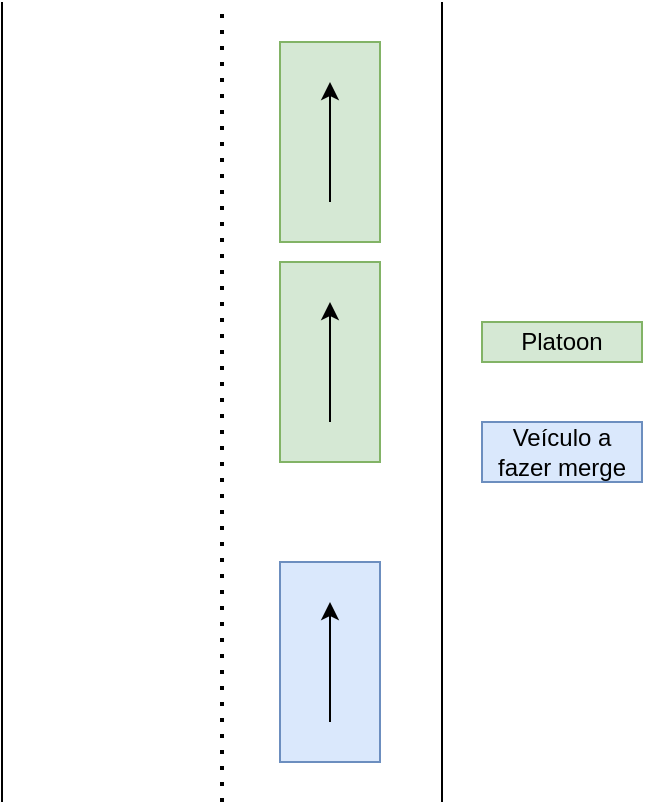 <mxfile version="14.6.3" type="github">
  <diagram id="YOB6lsWsQ82wciXekl9t" name="Page-1">
    <mxGraphModel dx="1038" dy="588" grid="1" gridSize="10" guides="1" tooltips="1" connect="1" arrows="1" fold="1" page="1" pageScale="1" pageWidth="827" pageHeight="1169" math="0" shadow="0">
      <root>
        <mxCell id="0" />
        <mxCell id="1" parent="0" />
        <mxCell id="GYRY6dLfweCsgiOmljwq-1" value="" style="rounded=0;whiteSpace=wrap;html=1;fillColor=#dae8fc;strokeColor=#6c8ebf;rotation=-180;direction=west;" vertex="1" parent="1">
          <mxGeometry x="389" y="360" width="50" height="100" as="geometry" />
        </mxCell>
        <mxCell id="GYRY6dLfweCsgiOmljwq-2" value="" style="rounded=0;whiteSpace=wrap;html=1;fillColor=#d5e8d4;strokeColor=#82b366;rotation=0;" vertex="1" parent="1">
          <mxGeometry x="389" y="210" width="50" height="100" as="geometry" />
        </mxCell>
        <mxCell id="GYRY6dLfweCsgiOmljwq-3" value="" style="endArrow=none;html=1;" edge="1" parent="1">
          <mxGeometry width="50" height="50" relative="1" as="geometry">
            <mxPoint x="250" y="480" as="sourcePoint" />
            <mxPoint x="250" y="80" as="targetPoint" />
          </mxGeometry>
        </mxCell>
        <mxCell id="GYRY6dLfweCsgiOmljwq-4" value="" style="endArrow=none;dashed=1;html=1;dashPattern=1 3;strokeWidth=2;" edge="1" parent="1">
          <mxGeometry width="50" height="50" relative="1" as="geometry">
            <mxPoint x="360" y="480" as="sourcePoint" />
            <mxPoint x="360" y="80" as="targetPoint" />
          </mxGeometry>
        </mxCell>
        <mxCell id="GYRY6dLfweCsgiOmljwq-5" value="" style="endArrow=none;html=1;" edge="1" parent="1">
          <mxGeometry width="50" height="50" relative="1" as="geometry">
            <mxPoint x="470" y="480" as="sourcePoint" />
            <mxPoint x="470" y="80" as="targetPoint" />
          </mxGeometry>
        </mxCell>
        <mxCell id="GYRY6dLfweCsgiOmljwq-6" value="" style="rounded=0;whiteSpace=wrap;html=1;fillColor=#d5e8d4;strokeColor=#82b366;rotation=0;" vertex="1" parent="1">
          <mxGeometry x="389" y="100" width="50" height="100" as="geometry" />
        </mxCell>
        <mxCell id="GYRY6dLfweCsgiOmljwq-7" value="" style="endArrow=classic;html=1;" edge="1" parent="1">
          <mxGeometry width="50" height="50" relative="1" as="geometry">
            <mxPoint x="414" y="180" as="sourcePoint" />
            <mxPoint x="414" y="120" as="targetPoint" />
          </mxGeometry>
        </mxCell>
        <mxCell id="GYRY6dLfweCsgiOmljwq-8" value="" style="endArrow=classic;html=1;" edge="1" parent="1">
          <mxGeometry width="50" height="50" relative="1" as="geometry">
            <mxPoint x="414" y="290" as="sourcePoint" />
            <mxPoint x="414" y="230" as="targetPoint" />
          </mxGeometry>
        </mxCell>
        <mxCell id="GYRY6dLfweCsgiOmljwq-9" value="" style="endArrow=classic;html=1;" edge="1" parent="1">
          <mxGeometry width="50" height="50" relative="1" as="geometry">
            <mxPoint x="414" y="440" as="sourcePoint" />
            <mxPoint x="414" y="380" as="targetPoint" />
          </mxGeometry>
        </mxCell>
        <mxCell id="GYRY6dLfweCsgiOmljwq-10" value="Platoon" style="text;html=1;strokeColor=#82b366;fillColor=#d5e8d4;align=center;verticalAlign=middle;whiteSpace=wrap;rounded=0;" vertex="1" parent="1">
          <mxGeometry x="490" y="240" width="80" height="20" as="geometry" />
        </mxCell>
        <mxCell id="GYRY6dLfweCsgiOmljwq-11" value="Veículo a fazer merge" style="text;html=1;strokeColor=#6c8ebf;fillColor=#dae8fc;align=center;verticalAlign=middle;whiteSpace=wrap;rounded=0;" vertex="1" parent="1">
          <mxGeometry x="490" y="290" width="80" height="30" as="geometry" />
        </mxCell>
      </root>
    </mxGraphModel>
  </diagram>
</mxfile>
